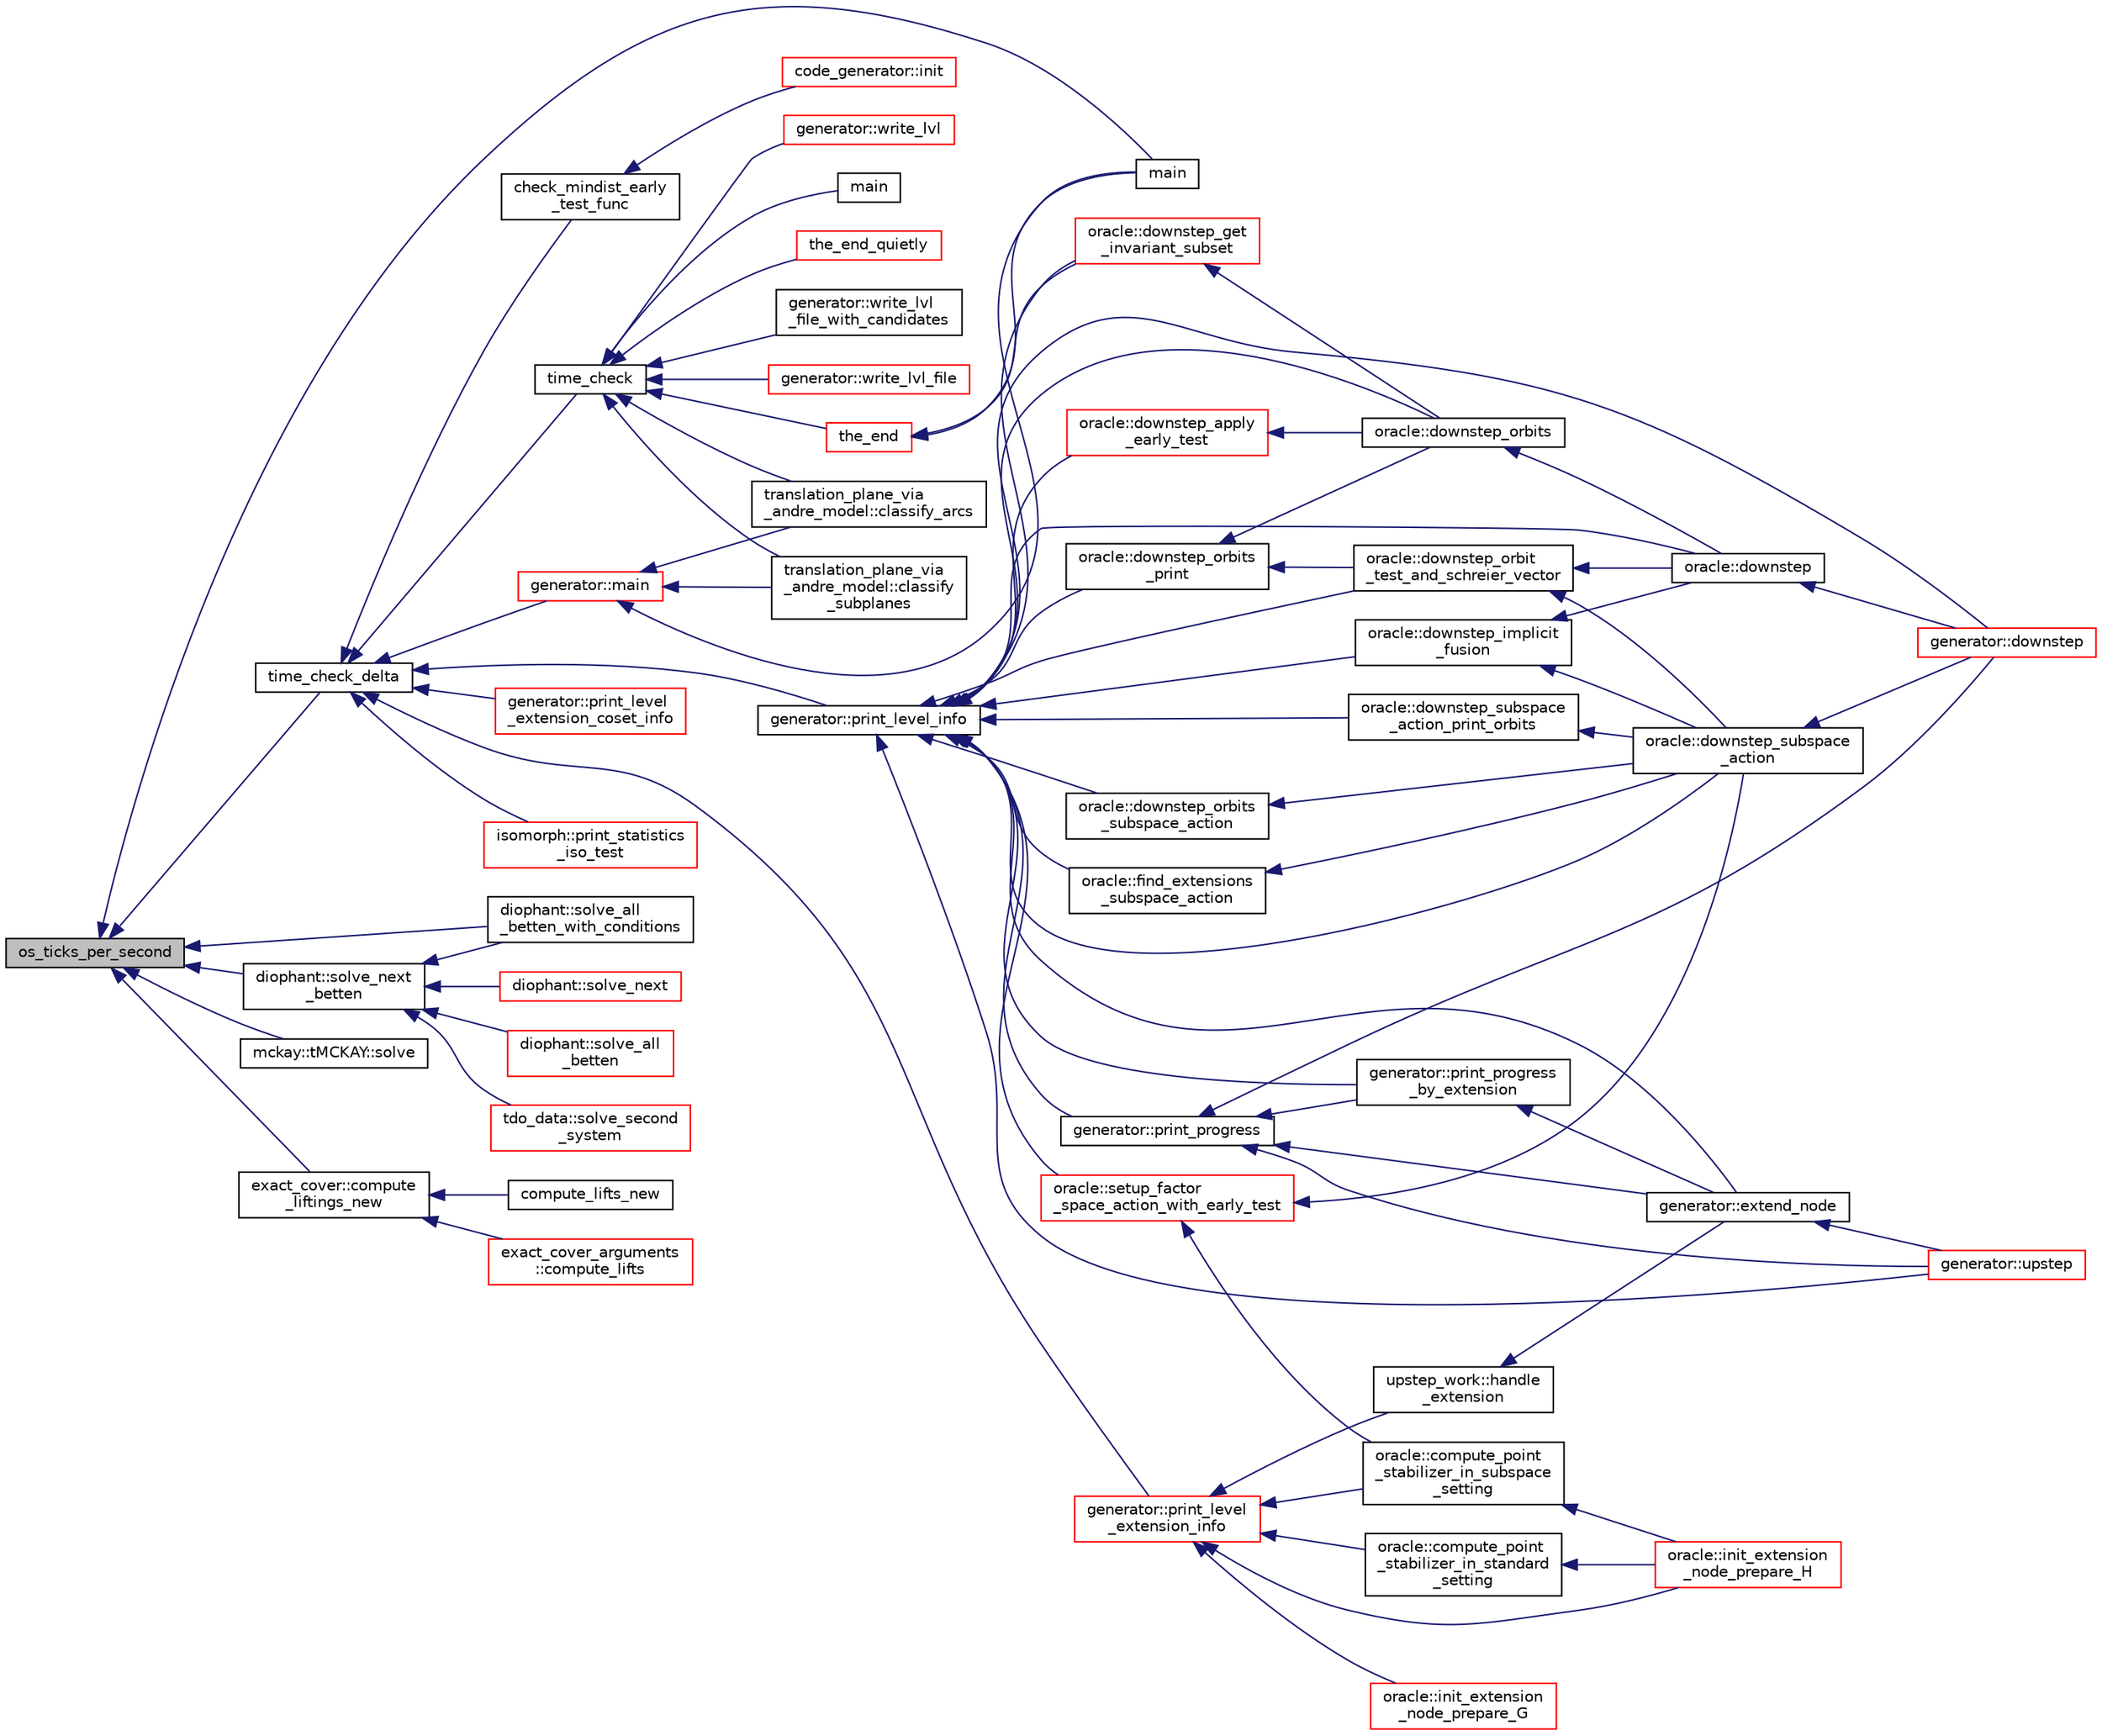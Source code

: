 digraph "os_ticks_per_second"
{
  edge [fontname="Helvetica",fontsize="10",labelfontname="Helvetica",labelfontsize="10"];
  node [fontname="Helvetica",fontsize="10",shape=record];
  rankdir="LR";
  Node4088 [label="os_ticks_per_second",height=0.2,width=0.4,color="black", fillcolor="grey75", style="filled", fontcolor="black"];
  Node4088 -> Node4089 [dir="back",color="midnightblue",fontsize="10",style="solid",fontname="Helvetica"];
  Node4089 [label="main",height=0.2,width=0.4,color="black", fillcolor="white", style="filled",URL="$d2/d11/codes_8h.html#a217dbf8b442f20279ea00b898af96f52"];
  Node4088 -> Node4090 [dir="back",color="midnightblue",fontsize="10",style="solid",fontname="Helvetica"];
  Node4090 [label="time_check_delta",height=0.2,width=0.4,color="black", fillcolor="white", style="filled",URL="$d3/d72/global_8_c.html#a89a8565e34c7dcbb97180cd6af7454a1"];
  Node4090 -> Node4091 [dir="back",color="midnightblue",fontsize="10",style="solid",fontname="Helvetica"];
  Node4091 [label="check_mindist_early\l_test_func",height=0.2,width=0.4,color="black", fillcolor="white", style="filled",URL="$d2/d11/codes_8h.html#a17bf777333c5e6dcb107d8de7ceffe5d"];
  Node4091 -> Node4092 [dir="back",color="midnightblue",fontsize="10",style="solid",fontname="Helvetica"];
  Node4092 [label="code_generator::init",height=0.2,width=0.4,color="red", fillcolor="white", style="filled",URL="$db/d37/classcode__generator.html#acfaa1e8badf6f30255203f499b130af8"];
  Node4090 -> Node4094 [dir="back",color="midnightblue",fontsize="10",style="solid",fontname="Helvetica"];
  Node4094 [label="time_check",height=0.2,width=0.4,color="black", fillcolor="white", style="filled",URL="$d3/d72/global_8_c.html#a04d64356f0c7cb798e55daec998c527e"];
  Node4094 -> Node4095 [dir="back",color="midnightblue",fontsize="10",style="solid",fontname="Helvetica"];
  Node4095 [label="main",height=0.2,width=0.4,color="black", fillcolor="white", style="filled",URL="$d1/d08/tdo__refine_8_c.html#a3c04138a5bfe5d72780bb7e82a18e627"];
  Node4094 -> Node4096 [dir="back",color="midnightblue",fontsize="10",style="solid",fontname="Helvetica"];
  Node4096 [label="the_end",height=0.2,width=0.4,color="red", fillcolor="white", style="filled",URL="$d3/dfb/discreta__global_8_c.html#a3ebbd3ccb665a9f78deaa7408577b60c"];
  Node4096 -> Node4089 [dir="back",color="midnightblue",fontsize="10",style="solid",fontname="Helvetica"];
  Node4096 -> Node4361 [dir="back",color="midnightblue",fontsize="10",style="solid",fontname="Helvetica"];
  Node4361 [label="oracle::downstep_get\l_invariant_subset",height=0.2,width=0.4,color="red", fillcolor="white", style="filled",URL="$d7/da7/classoracle.html#ae2540e94ee617a407069f976739cfd71"];
  Node4361 -> Node4247 [dir="back",color="midnightblue",fontsize="10",style="solid",fontname="Helvetica"];
  Node4247 [label="oracle::downstep_orbits",height=0.2,width=0.4,color="black", fillcolor="white", style="filled",URL="$d7/da7/classoracle.html#a65ea623f3a7b2e3dba4e29638207bc53"];
  Node4247 -> Node4248 [dir="back",color="midnightblue",fontsize="10",style="solid",fontname="Helvetica"];
  Node4248 [label="oracle::downstep",height=0.2,width=0.4,color="black", fillcolor="white", style="filled",URL="$d7/da7/classoracle.html#a4fbc6710b45e5af5c2fb5bc3aa6d3bb1"];
  Node4248 -> Node4195 [dir="back",color="midnightblue",fontsize="10",style="solid",fontname="Helvetica"];
  Node4195 [label="generator::downstep",height=0.2,width=0.4,color="red", fillcolor="white", style="filled",URL="$d7/d73/classgenerator.html#ad90bc284af0b5f5beae960a0bd7a5b43"];
  Node4094 -> Node4364 [dir="back",color="midnightblue",fontsize="10",style="solid",fontname="Helvetica"];
  Node4364 [label="the_end_quietly",height=0.2,width=0.4,color="red", fillcolor="white", style="filled",URL="$d3/dfb/discreta__global_8_c.html#a4a9acf1e6b9ac9542ac082d98225981a"];
  Node4094 -> Node4363 [dir="back",color="midnightblue",fontsize="10",style="solid",fontname="Helvetica"];
  Node4363 [label="generator::write_lvl\l_file_with_candidates",height=0.2,width=0.4,color="black", fillcolor="white", style="filled",URL="$d7/d73/classgenerator.html#af3de7a4ba5e1075faa23d47d4c31ca55"];
  Node4094 -> Node4366 [dir="back",color="midnightblue",fontsize="10",style="solid",fontname="Helvetica"];
  Node4366 [label="generator::write_lvl_file",height=0.2,width=0.4,color="red", fillcolor="white", style="filled",URL="$d7/d73/classgenerator.html#a3d343cf5a5831b03d1bda3d89b1dd935"];
  Node4094 -> Node4369 [dir="back",color="midnightblue",fontsize="10",style="solid",fontname="Helvetica"];
  Node4369 [label="generator::write_lvl",height=0.2,width=0.4,color="red", fillcolor="white", style="filled",URL="$d7/d73/classgenerator.html#a4427cbf38ba677033cea15f1ca62cce0"];
  Node4094 -> Node4191 [dir="back",color="midnightblue",fontsize="10",style="solid",fontname="Helvetica"];
  Node4191 [label="translation_plane_via\l_andre_model::classify_arcs",height=0.2,width=0.4,color="black", fillcolor="white", style="filled",URL="$d1/dcc/classtranslation__plane__via__andre__model.html#ac8f002e812a8b152d41e806688601c5e"];
  Node4094 -> Node4192 [dir="back",color="midnightblue",fontsize="10",style="solid",fontname="Helvetica"];
  Node4192 [label="translation_plane_via\l_andre_model::classify\l_subplanes",height=0.2,width=0.4,color="black", fillcolor="white", style="filled",URL="$d1/dcc/classtranslation__plane__via__andre__model.html#a794fefa95f0a7f7b887133375988ee55"];
  Node4090 -> Node4370 [dir="back",color="midnightblue",fontsize="10",style="solid",fontname="Helvetica"];
  Node4370 [label="generator::print_level_info",height=0.2,width=0.4,color="black", fillcolor="white", style="filled",URL="$d7/d73/classgenerator.html#aeef1b9fe6115b67be42d7cb3206fddd2"];
  Node4370 -> Node4371 [dir="back",color="midnightblue",fontsize="10",style="solid",fontname="Helvetica"];
  Node4371 [label="generator::print_progress\l_by_extension",height=0.2,width=0.4,color="black", fillcolor="white", style="filled",URL="$d7/d73/classgenerator.html#a027dc8a7d19a8bfd6cf3ecaab3878ec5"];
  Node4371 -> Node4131 [dir="back",color="midnightblue",fontsize="10",style="solid",fontname="Helvetica"];
  Node4131 [label="generator::extend_node",height=0.2,width=0.4,color="black", fillcolor="white", style="filled",URL="$d7/d73/classgenerator.html#ac71fa071cf218f54cdd9306a541744ae"];
  Node4131 -> Node4132 [dir="back",color="midnightblue",fontsize="10",style="solid",fontname="Helvetica"];
  Node4132 [label="generator::upstep",height=0.2,width=0.4,color="red", fillcolor="white", style="filled",URL="$d7/d73/classgenerator.html#ae0f2cebdabc821837f633656d7b0fdfe"];
  Node4370 -> Node4372 [dir="back",color="midnightblue",fontsize="10",style="solid",fontname="Helvetica"];
  Node4372 [label="generator::print_progress",height=0.2,width=0.4,color="black", fillcolor="white", style="filled",URL="$d7/d73/classgenerator.html#ab1bc556218cd131c802ed1e137ccc4ae"];
  Node4372 -> Node4371 [dir="back",color="midnightblue",fontsize="10",style="solid",fontname="Helvetica"];
  Node4372 -> Node4195 [dir="back",color="midnightblue",fontsize="10",style="solid",fontname="Helvetica"];
  Node4372 -> Node4132 [dir="back",color="midnightblue",fontsize="10",style="solid",fontname="Helvetica"];
  Node4372 -> Node4131 [dir="back",color="midnightblue",fontsize="10",style="solid",fontname="Helvetica"];
  Node4370 -> Node4195 [dir="back",color="midnightblue",fontsize="10",style="solid",fontname="Helvetica"];
  Node4370 -> Node4132 [dir="back",color="midnightblue",fontsize="10",style="solid",fontname="Helvetica"];
  Node4370 -> Node4131 [dir="back",color="midnightblue",fontsize="10",style="solid",fontname="Helvetica"];
  Node4370 -> Node4248 [dir="back",color="midnightblue",fontsize="10",style="solid",fontname="Helvetica"];
  Node4370 -> Node4247 [dir="back",color="midnightblue",fontsize="10",style="solid",fontname="Helvetica"];
  Node4370 -> Node4373 [dir="back",color="midnightblue",fontsize="10",style="solid",fontname="Helvetica"];
  Node4373 [label="oracle::downstep_orbit\l_test_and_schreier_vector",height=0.2,width=0.4,color="black", fillcolor="white", style="filled",URL="$d7/da7/classoracle.html#a140c3df3ca2f645e364b5cd644c088ab"];
  Node4373 -> Node4248 [dir="back",color="midnightblue",fontsize="10",style="solid",fontname="Helvetica"];
  Node4373 -> Node4194 [dir="back",color="midnightblue",fontsize="10",style="solid",fontname="Helvetica"];
  Node4194 [label="oracle::downstep_subspace\l_action",height=0.2,width=0.4,color="black", fillcolor="white", style="filled",URL="$d7/da7/classoracle.html#a26f568b84b1ca2c24f619278ac88c407"];
  Node4194 -> Node4195 [dir="back",color="midnightblue",fontsize="10",style="solid",fontname="Helvetica"];
  Node4370 -> Node4374 [dir="back",color="midnightblue",fontsize="10",style="solid",fontname="Helvetica"];
  Node4374 [label="oracle::downstep_implicit\l_fusion",height=0.2,width=0.4,color="black", fillcolor="white", style="filled",URL="$d7/da7/classoracle.html#ae005e5c6d24107f3ca3462ffb94e379e"];
  Node4374 -> Node4248 [dir="back",color="midnightblue",fontsize="10",style="solid",fontname="Helvetica"];
  Node4374 -> Node4194 [dir="back",color="midnightblue",fontsize="10",style="solid",fontname="Helvetica"];
  Node4370 -> Node4361 [dir="back",color="midnightblue",fontsize="10",style="solid",fontname="Helvetica"];
  Node4370 -> Node4375 [dir="back",color="midnightblue",fontsize="10",style="solid",fontname="Helvetica"];
  Node4375 [label="oracle::downstep_apply\l_early_test",height=0.2,width=0.4,color="red", fillcolor="white", style="filled",URL="$d7/da7/classoracle.html#ac774d80f30c7e58e1e87c891ca3ec814"];
  Node4375 -> Node4247 [dir="back",color="midnightblue",fontsize="10",style="solid",fontname="Helvetica"];
  Node4370 -> Node4376 [dir="back",color="midnightblue",fontsize="10",style="solid",fontname="Helvetica"];
  Node4376 [label="oracle::downstep_orbits\l_print",height=0.2,width=0.4,color="black", fillcolor="white", style="filled",URL="$d7/da7/classoracle.html#a7c267cd92618aacf63d6fb3d8730df33"];
  Node4376 -> Node4247 [dir="back",color="midnightblue",fontsize="10",style="solid",fontname="Helvetica"];
  Node4376 -> Node4373 [dir="back",color="midnightblue",fontsize="10",style="solid",fontname="Helvetica"];
  Node4370 -> Node4125 [dir="back",color="midnightblue",fontsize="10",style="solid",fontname="Helvetica"];
  Node4125 [label="oracle::setup_factor\l_space_action_with_early_test",height=0.2,width=0.4,color="red", fillcolor="white", style="filled",URL="$d7/da7/classoracle.html#a7c26a85886666829e9727df91d2f01ad"];
  Node4125 -> Node4126 [dir="back",color="midnightblue",fontsize="10",style="solid",fontname="Helvetica"];
  Node4126 [label="oracle::compute_point\l_stabilizer_in_subspace\l_setting",height=0.2,width=0.4,color="black", fillcolor="white", style="filled",URL="$d7/da7/classoracle.html#ac88b56b30c84a4b5cd9b75869d468025"];
  Node4126 -> Node4127 [dir="back",color="midnightblue",fontsize="10",style="solid",fontname="Helvetica"];
  Node4127 [label="oracle::init_extension\l_node_prepare_H",height=0.2,width=0.4,color="red", fillcolor="white", style="filled",URL="$d7/da7/classoracle.html#a6a121e9674bbd011685430a95dbc1b77"];
  Node4125 -> Node4194 [dir="back",color="midnightblue",fontsize="10",style="solid",fontname="Helvetica"];
  Node4370 -> Node4194 [dir="back",color="midnightblue",fontsize="10",style="solid",fontname="Helvetica"];
  Node4370 -> Node4377 [dir="back",color="midnightblue",fontsize="10",style="solid",fontname="Helvetica"];
  Node4377 [label="oracle::downstep_subspace\l_action_print_orbits",height=0.2,width=0.4,color="black", fillcolor="white", style="filled",URL="$d7/da7/classoracle.html#aa23545cebae0fe4f46a689641c775c92"];
  Node4377 -> Node4194 [dir="back",color="midnightblue",fontsize="10",style="solid",fontname="Helvetica"];
  Node4370 -> Node4378 [dir="back",color="midnightblue",fontsize="10",style="solid",fontname="Helvetica"];
  Node4378 [label="oracle::downstep_orbits\l_subspace_action",height=0.2,width=0.4,color="black", fillcolor="white", style="filled",URL="$d7/da7/classoracle.html#adcf946d772e92646c47cf264764d85a6"];
  Node4378 -> Node4194 [dir="back",color="midnightblue",fontsize="10",style="solid",fontname="Helvetica"];
  Node4370 -> Node4379 [dir="back",color="midnightblue",fontsize="10",style="solid",fontname="Helvetica"];
  Node4379 [label="oracle::find_extensions\l_subspace_action",height=0.2,width=0.4,color="black", fillcolor="white", style="filled",URL="$d7/da7/classoracle.html#a7fde1637fd91cd998a4857c135a6c512"];
  Node4379 -> Node4194 [dir="back",color="midnightblue",fontsize="10",style="solid",fontname="Helvetica"];
  Node4090 -> Node4380 [dir="back",color="midnightblue",fontsize="10",style="solid",fontname="Helvetica"];
  Node4380 [label="generator::print_level\l_extension_info",height=0.2,width=0.4,color="red", fillcolor="white", style="filled",URL="$d7/d73/classgenerator.html#aa771f96ac28c2c79e029e3d66b3b2942"];
  Node4380 -> Node4381 [dir="back",color="midnightblue",fontsize="10",style="solid",fontname="Helvetica"];
  Node4381 [label="oracle::init_extension\l_node_prepare_G",height=0.2,width=0.4,color="red", fillcolor="white", style="filled",URL="$d7/da7/classoracle.html#afa9983d0c22028563d6a6b812c888b32"];
  Node4380 -> Node4127 [dir="back",color="midnightblue",fontsize="10",style="solid",fontname="Helvetica"];
  Node4380 -> Node4126 [dir="back",color="midnightblue",fontsize="10",style="solid",fontname="Helvetica"];
  Node4380 -> Node4226 [dir="back",color="midnightblue",fontsize="10",style="solid",fontname="Helvetica"];
  Node4226 [label="oracle::compute_point\l_stabilizer_in_standard\l_setting",height=0.2,width=0.4,color="black", fillcolor="white", style="filled",URL="$d7/da7/classoracle.html#afa7b2b71cd2ccbb807a740d6e1085982"];
  Node4226 -> Node4127 [dir="back",color="midnightblue",fontsize="10",style="solid",fontname="Helvetica"];
  Node4380 -> Node4130 [dir="back",color="midnightblue",fontsize="10",style="solid",fontname="Helvetica"];
  Node4130 [label="upstep_work::handle\l_extension",height=0.2,width=0.4,color="black", fillcolor="white", style="filled",URL="$d2/dd6/classupstep__work.html#ad8ba22a74e9884f92e11340b24e6a6d6"];
  Node4130 -> Node4131 [dir="back",color="midnightblue",fontsize="10",style="solid",fontname="Helvetica"];
  Node4090 -> Node4385 [dir="back",color="midnightblue",fontsize="10",style="solid",fontname="Helvetica"];
  Node4385 [label="generator::print_level\l_extension_coset_info",height=0.2,width=0.4,color="red", fillcolor="white", style="filled",URL="$d7/d73/classgenerator.html#a89c72f79f883c8b241c958c4c9107bc1"];
  Node4090 -> Node4145 [dir="back",color="midnightblue",fontsize="10",style="solid",fontname="Helvetica"];
  Node4145 [label="generator::main",height=0.2,width=0.4,color="red", fillcolor="white", style="filled",URL="$d7/d73/classgenerator.html#a01abff8e9f231bf0d82e2e8e0061f242"];
  Node4145 -> Node4089 [dir="back",color="midnightblue",fontsize="10",style="solid",fontname="Helvetica"];
  Node4145 -> Node4191 [dir="back",color="midnightblue",fontsize="10",style="solid",fontname="Helvetica"];
  Node4145 -> Node4192 [dir="back",color="midnightblue",fontsize="10",style="solid",fontname="Helvetica"];
  Node4090 -> Node4398 [dir="back",color="midnightblue",fontsize="10",style="solid",fontname="Helvetica"];
  Node4398 [label="isomorph::print_statistics\l_iso_test",height=0.2,width=0.4,color="red", fillcolor="white", style="filled",URL="$d3/d5f/classisomorph.html#a92a0591020464dd4974d2b17f7be862b"];
  Node4088 -> Node4400 [dir="back",color="midnightblue",fontsize="10",style="solid",fontname="Helvetica"];
  Node4400 [label="diophant::solve_all\l_betten_with_conditions",height=0.2,width=0.4,color="black", fillcolor="white", style="filled",URL="$d7/d9c/classdiophant.html#a93690970610c6bad8d4a0cfbe7642826"];
  Node4088 -> Node4401 [dir="back",color="midnightblue",fontsize="10",style="solid",fontname="Helvetica"];
  Node4401 [label="diophant::solve_next\l_betten",height=0.2,width=0.4,color="black", fillcolor="white", style="filled",URL="$d7/d9c/classdiophant.html#a016c6994359c98f5939305532dc60f89"];
  Node4401 -> Node4402 [dir="back",color="midnightblue",fontsize="10",style="solid",fontname="Helvetica"];
  Node4402 [label="tdo_data::solve_second\l_system",height=0.2,width=0.4,color="red", fillcolor="white", style="filled",URL="$dc/d0d/classtdo__data.html#af722419adafb1c21a5f2a5b9fbadb0e3"];
  Node4401 -> Node4404 [dir="back",color="midnightblue",fontsize="10",style="solid",fontname="Helvetica"];
  Node4404 [label="diophant::solve_next",height=0.2,width=0.4,color="red", fillcolor="white", style="filled",URL="$d7/d9c/classdiophant.html#a826edbf2ffd604dcecf745795e9c4cac"];
  Node4401 -> Node4406 [dir="back",color="midnightblue",fontsize="10",style="solid",fontname="Helvetica"];
  Node4406 [label="diophant::solve_all\l_betten",height=0.2,width=0.4,color="red", fillcolor="white", style="filled",URL="$d7/d9c/classdiophant.html#a76882d819ff1d009054e84c2d6c99e94"];
  Node4401 -> Node4400 [dir="back",color="midnightblue",fontsize="10",style="solid",fontname="Helvetica"];
  Node4088 -> Node4408 [dir="back",color="midnightblue",fontsize="10",style="solid",fontname="Helvetica"];
  Node4408 [label="mckay::tMCKAY::solve",height=0.2,width=0.4,color="black", fillcolor="white", style="filled",URL="$d6/ddf/classmckay_1_1t_m_c_k_a_y.html#a56834d9ca4b27c64bde14b8b6c1bceee"];
  Node4088 -> Node4409 [dir="back",color="midnightblue",fontsize="10",style="solid",fontname="Helvetica"];
  Node4409 [label="exact_cover::compute\l_liftings_new",height=0.2,width=0.4,color="black", fillcolor="white", style="filled",URL="$df/d94/classexact__cover.html#a1438b5e280f85abcabeb7f68eeabb72b"];
  Node4409 -> Node4410 [dir="back",color="midnightblue",fontsize="10",style="solid",fontname="Helvetica"];
  Node4410 [label="compute_lifts_new",height=0.2,width=0.4,color="black", fillcolor="white", style="filled",URL="$d0/d76/tl__algebra__and__number__theory_8h.html#a7572cd3732ca8df324632282e9002dc4"];
  Node4409 -> Node4411 [dir="back",color="midnightblue",fontsize="10",style="solid",fontname="Helvetica"];
  Node4411 [label="exact_cover_arguments\l::compute_lifts",height=0.2,width=0.4,color="red", fillcolor="white", style="filled",URL="$d3/dae/classexact__cover__arguments.html#ab0cdb09a17201c89aa9f83bd511dbbf7"];
}
